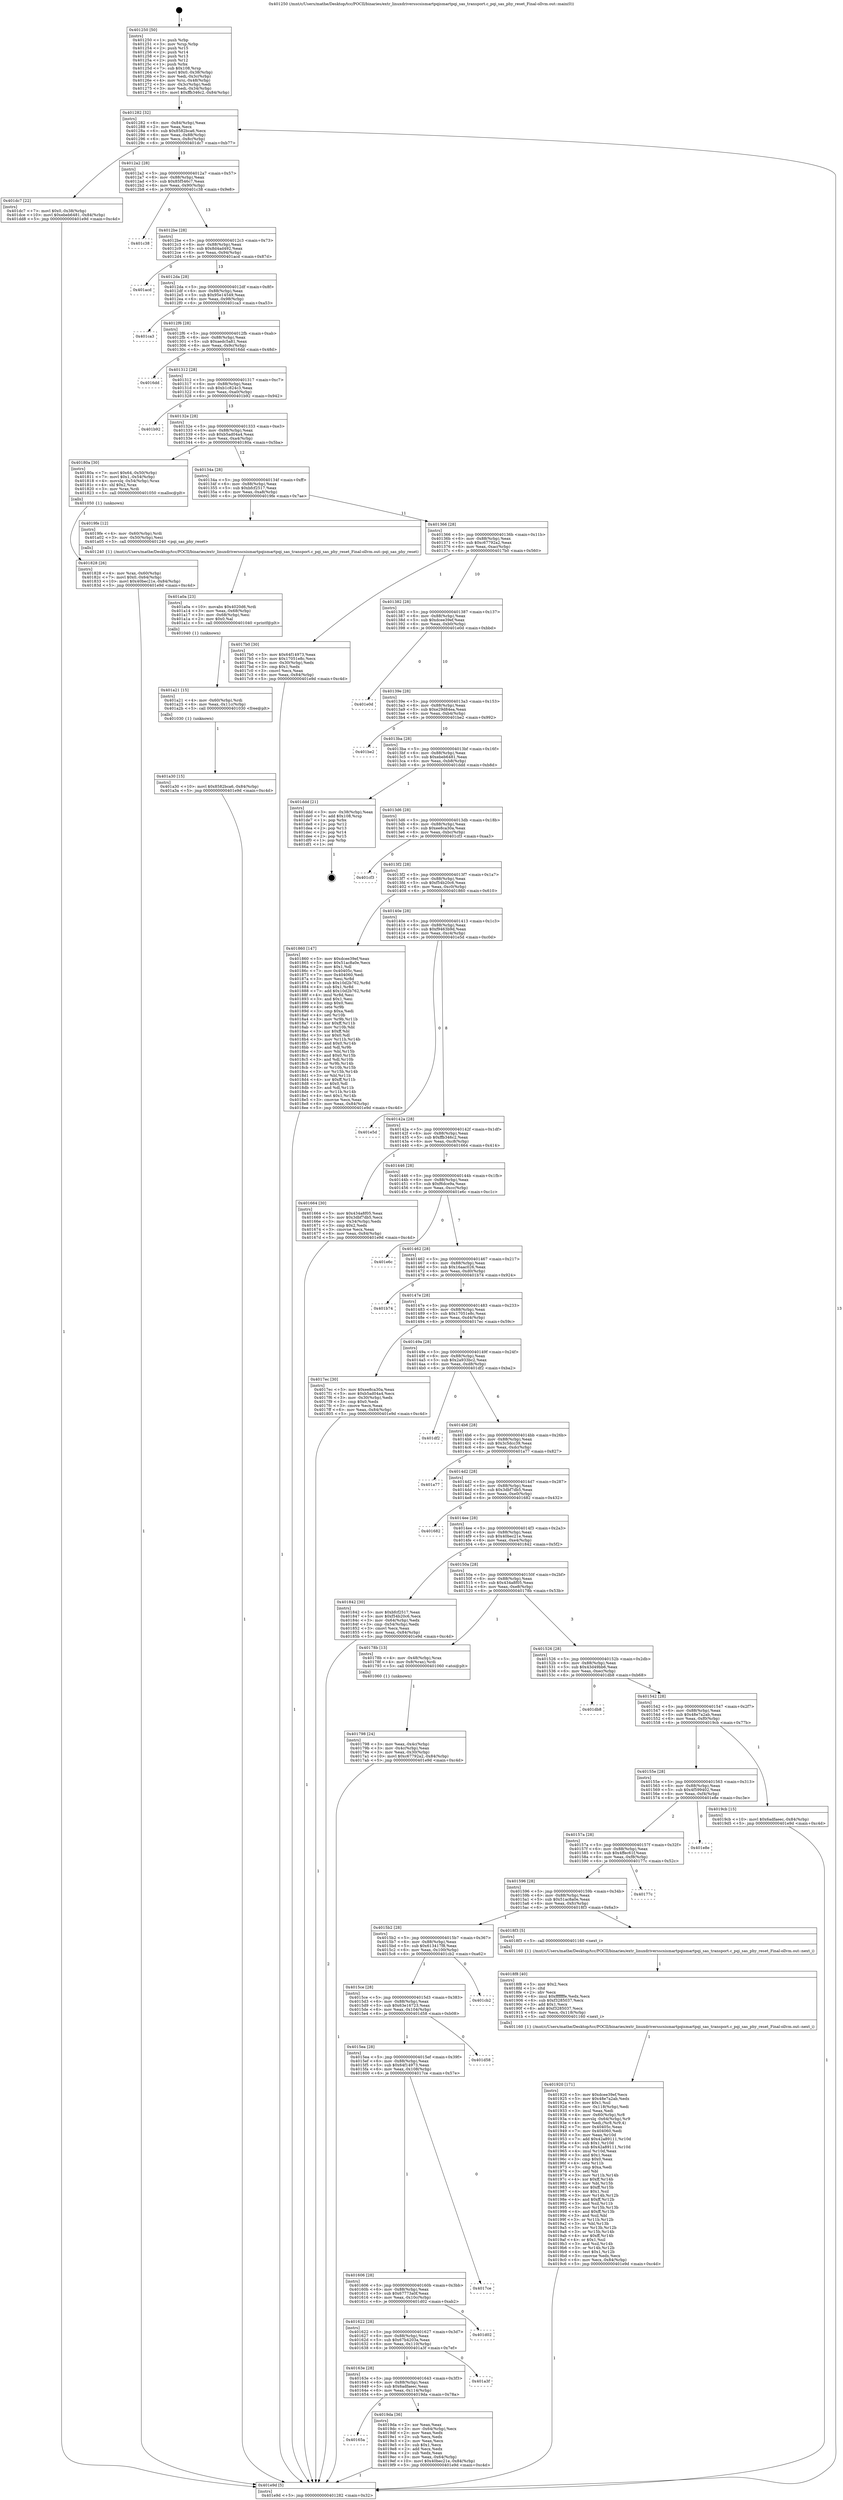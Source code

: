 digraph "0x401250" {
  label = "0x401250 (/mnt/c/Users/mathe/Desktop/tcc/POCII/binaries/extr_linuxdriversscsismartpqismartpqi_sas_transport.c_pqi_sas_phy_reset_Final-ollvm.out::main(0))"
  labelloc = "t"
  node[shape=record]

  Entry [label="",width=0.3,height=0.3,shape=circle,fillcolor=black,style=filled]
  "0x401282" [label="{
     0x401282 [32]\l
     | [instrs]\l
     &nbsp;&nbsp;0x401282 \<+6\>: mov -0x84(%rbp),%eax\l
     &nbsp;&nbsp;0x401288 \<+2\>: mov %eax,%ecx\l
     &nbsp;&nbsp;0x40128a \<+6\>: sub $0x8582bca6,%ecx\l
     &nbsp;&nbsp;0x401290 \<+6\>: mov %eax,-0x88(%rbp)\l
     &nbsp;&nbsp;0x401296 \<+6\>: mov %ecx,-0x8c(%rbp)\l
     &nbsp;&nbsp;0x40129c \<+6\>: je 0000000000401dc7 \<main+0xb77\>\l
  }"]
  "0x401dc7" [label="{
     0x401dc7 [22]\l
     | [instrs]\l
     &nbsp;&nbsp;0x401dc7 \<+7\>: movl $0x0,-0x38(%rbp)\l
     &nbsp;&nbsp;0x401dce \<+10\>: movl $0xebeb6481,-0x84(%rbp)\l
     &nbsp;&nbsp;0x401dd8 \<+5\>: jmp 0000000000401e9d \<main+0xc4d\>\l
  }"]
  "0x4012a2" [label="{
     0x4012a2 [28]\l
     | [instrs]\l
     &nbsp;&nbsp;0x4012a2 \<+5\>: jmp 00000000004012a7 \<main+0x57\>\l
     &nbsp;&nbsp;0x4012a7 \<+6\>: mov -0x88(%rbp),%eax\l
     &nbsp;&nbsp;0x4012ad \<+5\>: sub $0x85f546c7,%eax\l
     &nbsp;&nbsp;0x4012b2 \<+6\>: mov %eax,-0x90(%rbp)\l
     &nbsp;&nbsp;0x4012b8 \<+6\>: je 0000000000401c38 \<main+0x9e8\>\l
  }"]
  Exit [label="",width=0.3,height=0.3,shape=circle,fillcolor=black,style=filled,peripheries=2]
  "0x401c38" [label="{
     0x401c38\l
  }", style=dashed]
  "0x4012be" [label="{
     0x4012be [28]\l
     | [instrs]\l
     &nbsp;&nbsp;0x4012be \<+5\>: jmp 00000000004012c3 \<main+0x73\>\l
     &nbsp;&nbsp;0x4012c3 \<+6\>: mov -0x88(%rbp),%eax\l
     &nbsp;&nbsp;0x4012c9 \<+5\>: sub $0x8d4ad492,%eax\l
     &nbsp;&nbsp;0x4012ce \<+6\>: mov %eax,-0x94(%rbp)\l
     &nbsp;&nbsp;0x4012d4 \<+6\>: je 0000000000401acd \<main+0x87d\>\l
  }"]
  "0x401a30" [label="{
     0x401a30 [15]\l
     | [instrs]\l
     &nbsp;&nbsp;0x401a30 \<+10\>: movl $0x8582bca6,-0x84(%rbp)\l
     &nbsp;&nbsp;0x401a3a \<+5\>: jmp 0000000000401e9d \<main+0xc4d\>\l
  }"]
  "0x401acd" [label="{
     0x401acd\l
  }", style=dashed]
  "0x4012da" [label="{
     0x4012da [28]\l
     | [instrs]\l
     &nbsp;&nbsp;0x4012da \<+5\>: jmp 00000000004012df \<main+0x8f\>\l
     &nbsp;&nbsp;0x4012df \<+6\>: mov -0x88(%rbp),%eax\l
     &nbsp;&nbsp;0x4012e5 \<+5\>: sub $0x95e14549,%eax\l
     &nbsp;&nbsp;0x4012ea \<+6\>: mov %eax,-0x98(%rbp)\l
     &nbsp;&nbsp;0x4012f0 \<+6\>: je 0000000000401ca3 \<main+0xa53\>\l
  }"]
  "0x401a21" [label="{
     0x401a21 [15]\l
     | [instrs]\l
     &nbsp;&nbsp;0x401a21 \<+4\>: mov -0x60(%rbp),%rdi\l
     &nbsp;&nbsp;0x401a25 \<+6\>: mov %eax,-0x11c(%rbp)\l
     &nbsp;&nbsp;0x401a2b \<+5\>: call 0000000000401030 \<free@plt\>\l
     | [calls]\l
     &nbsp;&nbsp;0x401030 \{1\} (unknown)\l
  }"]
  "0x401ca3" [label="{
     0x401ca3\l
  }", style=dashed]
  "0x4012f6" [label="{
     0x4012f6 [28]\l
     | [instrs]\l
     &nbsp;&nbsp;0x4012f6 \<+5\>: jmp 00000000004012fb \<main+0xab\>\l
     &nbsp;&nbsp;0x4012fb \<+6\>: mov -0x88(%rbp),%eax\l
     &nbsp;&nbsp;0x401301 \<+5\>: sub $0xaedc5a81,%eax\l
     &nbsp;&nbsp;0x401306 \<+6\>: mov %eax,-0x9c(%rbp)\l
     &nbsp;&nbsp;0x40130c \<+6\>: je 00000000004016dd \<main+0x48d\>\l
  }"]
  "0x401a0a" [label="{
     0x401a0a [23]\l
     | [instrs]\l
     &nbsp;&nbsp;0x401a0a \<+10\>: movabs $0x4020d6,%rdi\l
     &nbsp;&nbsp;0x401a14 \<+3\>: mov %eax,-0x68(%rbp)\l
     &nbsp;&nbsp;0x401a17 \<+3\>: mov -0x68(%rbp),%esi\l
     &nbsp;&nbsp;0x401a1a \<+2\>: mov $0x0,%al\l
     &nbsp;&nbsp;0x401a1c \<+5\>: call 0000000000401040 \<printf@plt\>\l
     | [calls]\l
     &nbsp;&nbsp;0x401040 \{1\} (unknown)\l
  }"]
  "0x4016dd" [label="{
     0x4016dd\l
  }", style=dashed]
  "0x401312" [label="{
     0x401312 [28]\l
     | [instrs]\l
     &nbsp;&nbsp;0x401312 \<+5\>: jmp 0000000000401317 \<main+0xc7\>\l
     &nbsp;&nbsp;0x401317 \<+6\>: mov -0x88(%rbp),%eax\l
     &nbsp;&nbsp;0x40131d \<+5\>: sub $0xb1c824c3,%eax\l
     &nbsp;&nbsp;0x401322 \<+6\>: mov %eax,-0xa0(%rbp)\l
     &nbsp;&nbsp;0x401328 \<+6\>: je 0000000000401b92 \<main+0x942\>\l
  }"]
  "0x40165a" [label="{
     0x40165a\l
  }", style=dashed]
  "0x401b92" [label="{
     0x401b92\l
  }", style=dashed]
  "0x40132e" [label="{
     0x40132e [28]\l
     | [instrs]\l
     &nbsp;&nbsp;0x40132e \<+5\>: jmp 0000000000401333 \<main+0xe3\>\l
     &nbsp;&nbsp;0x401333 \<+6\>: mov -0x88(%rbp),%eax\l
     &nbsp;&nbsp;0x401339 \<+5\>: sub $0xb5ad04a4,%eax\l
     &nbsp;&nbsp;0x40133e \<+6\>: mov %eax,-0xa4(%rbp)\l
     &nbsp;&nbsp;0x401344 \<+6\>: je 000000000040180a \<main+0x5ba\>\l
  }"]
  "0x4019da" [label="{
     0x4019da [36]\l
     | [instrs]\l
     &nbsp;&nbsp;0x4019da \<+2\>: xor %eax,%eax\l
     &nbsp;&nbsp;0x4019dc \<+3\>: mov -0x64(%rbp),%ecx\l
     &nbsp;&nbsp;0x4019df \<+2\>: mov %eax,%edx\l
     &nbsp;&nbsp;0x4019e1 \<+2\>: sub %ecx,%edx\l
     &nbsp;&nbsp;0x4019e3 \<+2\>: mov %eax,%ecx\l
     &nbsp;&nbsp;0x4019e5 \<+3\>: sub $0x1,%ecx\l
     &nbsp;&nbsp;0x4019e8 \<+2\>: add %ecx,%edx\l
     &nbsp;&nbsp;0x4019ea \<+2\>: sub %edx,%eax\l
     &nbsp;&nbsp;0x4019ec \<+3\>: mov %eax,-0x64(%rbp)\l
     &nbsp;&nbsp;0x4019ef \<+10\>: movl $0x40bec21e,-0x84(%rbp)\l
     &nbsp;&nbsp;0x4019f9 \<+5\>: jmp 0000000000401e9d \<main+0xc4d\>\l
  }"]
  "0x40180a" [label="{
     0x40180a [30]\l
     | [instrs]\l
     &nbsp;&nbsp;0x40180a \<+7\>: movl $0x64,-0x50(%rbp)\l
     &nbsp;&nbsp;0x401811 \<+7\>: movl $0x1,-0x54(%rbp)\l
     &nbsp;&nbsp;0x401818 \<+4\>: movslq -0x54(%rbp),%rax\l
     &nbsp;&nbsp;0x40181c \<+4\>: shl $0x2,%rax\l
     &nbsp;&nbsp;0x401820 \<+3\>: mov %rax,%rdi\l
     &nbsp;&nbsp;0x401823 \<+5\>: call 0000000000401050 \<malloc@plt\>\l
     | [calls]\l
     &nbsp;&nbsp;0x401050 \{1\} (unknown)\l
  }"]
  "0x40134a" [label="{
     0x40134a [28]\l
     | [instrs]\l
     &nbsp;&nbsp;0x40134a \<+5\>: jmp 000000000040134f \<main+0xff\>\l
     &nbsp;&nbsp;0x40134f \<+6\>: mov -0x88(%rbp),%eax\l
     &nbsp;&nbsp;0x401355 \<+5\>: sub $0xbfcf2517,%eax\l
     &nbsp;&nbsp;0x40135a \<+6\>: mov %eax,-0xa8(%rbp)\l
     &nbsp;&nbsp;0x401360 \<+6\>: je 00000000004019fe \<main+0x7ae\>\l
  }"]
  "0x40163e" [label="{
     0x40163e [28]\l
     | [instrs]\l
     &nbsp;&nbsp;0x40163e \<+5\>: jmp 0000000000401643 \<main+0x3f3\>\l
     &nbsp;&nbsp;0x401643 \<+6\>: mov -0x88(%rbp),%eax\l
     &nbsp;&nbsp;0x401649 \<+5\>: sub $0x6adfaeec,%eax\l
     &nbsp;&nbsp;0x40164e \<+6\>: mov %eax,-0x114(%rbp)\l
     &nbsp;&nbsp;0x401654 \<+6\>: je 00000000004019da \<main+0x78a\>\l
  }"]
  "0x4019fe" [label="{
     0x4019fe [12]\l
     | [instrs]\l
     &nbsp;&nbsp;0x4019fe \<+4\>: mov -0x60(%rbp),%rdi\l
     &nbsp;&nbsp;0x401a02 \<+3\>: mov -0x50(%rbp),%esi\l
     &nbsp;&nbsp;0x401a05 \<+5\>: call 0000000000401240 \<pqi_sas_phy_reset\>\l
     | [calls]\l
     &nbsp;&nbsp;0x401240 \{1\} (/mnt/c/Users/mathe/Desktop/tcc/POCII/binaries/extr_linuxdriversscsismartpqismartpqi_sas_transport.c_pqi_sas_phy_reset_Final-ollvm.out::pqi_sas_phy_reset)\l
  }"]
  "0x401366" [label="{
     0x401366 [28]\l
     | [instrs]\l
     &nbsp;&nbsp;0x401366 \<+5\>: jmp 000000000040136b \<main+0x11b\>\l
     &nbsp;&nbsp;0x40136b \<+6\>: mov -0x88(%rbp),%eax\l
     &nbsp;&nbsp;0x401371 \<+5\>: sub $0xc67792a2,%eax\l
     &nbsp;&nbsp;0x401376 \<+6\>: mov %eax,-0xac(%rbp)\l
     &nbsp;&nbsp;0x40137c \<+6\>: je 00000000004017b0 \<main+0x560\>\l
  }"]
  "0x401a3f" [label="{
     0x401a3f\l
  }", style=dashed]
  "0x4017b0" [label="{
     0x4017b0 [30]\l
     | [instrs]\l
     &nbsp;&nbsp;0x4017b0 \<+5\>: mov $0x64f14973,%eax\l
     &nbsp;&nbsp;0x4017b5 \<+5\>: mov $0x17051e8c,%ecx\l
     &nbsp;&nbsp;0x4017ba \<+3\>: mov -0x30(%rbp),%edx\l
     &nbsp;&nbsp;0x4017bd \<+3\>: cmp $0x1,%edx\l
     &nbsp;&nbsp;0x4017c0 \<+3\>: cmovl %ecx,%eax\l
     &nbsp;&nbsp;0x4017c3 \<+6\>: mov %eax,-0x84(%rbp)\l
     &nbsp;&nbsp;0x4017c9 \<+5\>: jmp 0000000000401e9d \<main+0xc4d\>\l
  }"]
  "0x401382" [label="{
     0x401382 [28]\l
     | [instrs]\l
     &nbsp;&nbsp;0x401382 \<+5\>: jmp 0000000000401387 \<main+0x137\>\l
     &nbsp;&nbsp;0x401387 \<+6\>: mov -0x88(%rbp),%eax\l
     &nbsp;&nbsp;0x40138d \<+5\>: sub $0xdcee39ef,%eax\l
     &nbsp;&nbsp;0x401392 \<+6\>: mov %eax,-0xb0(%rbp)\l
     &nbsp;&nbsp;0x401398 \<+6\>: je 0000000000401e0d \<main+0xbbd\>\l
  }"]
  "0x401622" [label="{
     0x401622 [28]\l
     | [instrs]\l
     &nbsp;&nbsp;0x401622 \<+5\>: jmp 0000000000401627 \<main+0x3d7\>\l
     &nbsp;&nbsp;0x401627 \<+6\>: mov -0x88(%rbp),%eax\l
     &nbsp;&nbsp;0x40162d \<+5\>: sub $0x67b4203a,%eax\l
     &nbsp;&nbsp;0x401632 \<+6\>: mov %eax,-0x110(%rbp)\l
     &nbsp;&nbsp;0x401638 \<+6\>: je 0000000000401a3f \<main+0x7ef\>\l
  }"]
  "0x401e0d" [label="{
     0x401e0d\l
  }", style=dashed]
  "0x40139e" [label="{
     0x40139e [28]\l
     | [instrs]\l
     &nbsp;&nbsp;0x40139e \<+5\>: jmp 00000000004013a3 \<main+0x153\>\l
     &nbsp;&nbsp;0x4013a3 \<+6\>: mov -0x88(%rbp),%eax\l
     &nbsp;&nbsp;0x4013a9 \<+5\>: sub $0xe29d84ea,%eax\l
     &nbsp;&nbsp;0x4013ae \<+6\>: mov %eax,-0xb4(%rbp)\l
     &nbsp;&nbsp;0x4013b4 \<+6\>: je 0000000000401be2 \<main+0x992\>\l
  }"]
  "0x401d02" [label="{
     0x401d02\l
  }", style=dashed]
  "0x401be2" [label="{
     0x401be2\l
  }", style=dashed]
  "0x4013ba" [label="{
     0x4013ba [28]\l
     | [instrs]\l
     &nbsp;&nbsp;0x4013ba \<+5\>: jmp 00000000004013bf \<main+0x16f\>\l
     &nbsp;&nbsp;0x4013bf \<+6\>: mov -0x88(%rbp),%eax\l
     &nbsp;&nbsp;0x4013c5 \<+5\>: sub $0xebeb6481,%eax\l
     &nbsp;&nbsp;0x4013ca \<+6\>: mov %eax,-0xb8(%rbp)\l
     &nbsp;&nbsp;0x4013d0 \<+6\>: je 0000000000401ddd \<main+0xb8d\>\l
  }"]
  "0x401606" [label="{
     0x401606 [28]\l
     | [instrs]\l
     &nbsp;&nbsp;0x401606 \<+5\>: jmp 000000000040160b \<main+0x3bb\>\l
     &nbsp;&nbsp;0x40160b \<+6\>: mov -0x88(%rbp),%eax\l
     &nbsp;&nbsp;0x401611 \<+5\>: sub $0x67773a0f,%eax\l
     &nbsp;&nbsp;0x401616 \<+6\>: mov %eax,-0x10c(%rbp)\l
     &nbsp;&nbsp;0x40161c \<+6\>: je 0000000000401d02 \<main+0xab2\>\l
  }"]
  "0x401ddd" [label="{
     0x401ddd [21]\l
     | [instrs]\l
     &nbsp;&nbsp;0x401ddd \<+3\>: mov -0x38(%rbp),%eax\l
     &nbsp;&nbsp;0x401de0 \<+7\>: add $0x108,%rsp\l
     &nbsp;&nbsp;0x401de7 \<+1\>: pop %rbx\l
     &nbsp;&nbsp;0x401de8 \<+2\>: pop %r12\l
     &nbsp;&nbsp;0x401dea \<+2\>: pop %r13\l
     &nbsp;&nbsp;0x401dec \<+2\>: pop %r14\l
     &nbsp;&nbsp;0x401dee \<+2\>: pop %r15\l
     &nbsp;&nbsp;0x401df0 \<+1\>: pop %rbp\l
     &nbsp;&nbsp;0x401df1 \<+1\>: ret\l
  }"]
  "0x4013d6" [label="{
     0x4013d6 [28]\l
     | [instrs]\l
     &nbsp;&nbsp;0x4013d6 \<+5\>: jmp 00000000004013db \<main+0x18b\>\l
     &nbsp;&nbsp;0x4013db \<+6\>: mov -0x88(%rbp),%eax\l
     &nbsp;&nbsp;0x4013e1 \<+5\>: sub $0xee8ca30a,%eax\l
     &nbsp;&nbsp;0x4013e6 \<+6\>: mov %eax,-0xbc(%rbp)\l
     &nbsp;&nbsp;0x4013ec \<+6\>: je 0000000000401cf3 \<main+0xaa3\>\l
  }"]
  "0x4017ce" [label="{
     0x4017ce\l
  }", style=dashed]
  "0x401cf3" [label="{
     0x401cf3\l
  }", style=dashed]
  "0x4013f2" [label="{
     0x4013f2 [28]\l
     | [instrs]\l
     &nbsp;&nbsp;0x4013f2 \<+5\>: jmp 00000000004013f7 \<main+0x1a7\>\l
     &nbsp;&nbsp;0x4013f7 \<+6\>: mov -0x88(%rbp),%eax\l
     &nbsp;&nbsp;0x4013fd \<+5\>: sub $0xf54b20c6,%eax\l
     &nbsp;&nbsp;0x401402 \<+6\>: mov %eax,-0xc0(%rbp)\l
     &nbsp;&nbsp;0x401408 \<+6\>: je 0000000000401860 \<main+0x610\>\l
  }"]
  "0x4015ea" [label="{
     0x4015ea [28]\l
     | [instrs]\l
     &nbsp;&nbsp;0x4015ea \<+5\>: jmp 00000000004015ef \<main+0x39f\>\l
     &nbsp;&nbsp;0x4015ef \<+6\>: mov -0x88(%rbp),%eax\l
     &nbsp;&nbsp;0x4015f5 \<+5\>: sub $0x64f14973,%eax\l
     &nbsp;&nbsp;0x4015fa \<+6\>: mov %eax,-0x108(%rbp)\l
     &nbsp;&nbsp;0x401600 \<+6\>: je 00000000004017ce \<main+0x57e\>\l
  }"]
  "0x401860" [label="{
     0x401860 [147]\l
     | [instrs]\l
     &nbsp;&nbsp;0x401860 \<+5\>: mov $0xdcee39ef,%eax\l
     &nbsp;&nbsp;0x401865 \<+5\>: mov $0x51ac8a0e,%ecx\l
     &nbsp;&nbsp;0x40186a \<+2\>: mov $0x1,%dl\l
     &nbsp;&nbsp;0x40186c \<+7\>: mov 0x40405c,%esi\l
     &nbsp;&nbsp;0x401873 \<+7\>: mov 0x404060,%edi\l
     &nbsp;&nbsp;0x40187a \<+3\>: mov %esi,%r8d\l
     &nbsp;&nbsp;0x40187d \<+7\>: sub $0x10d2b762,%r8d\l
     &nbsp;&nbsp;0x401884 \<+4\>: sub $0x1,%r8d\l
     &nbsp;&nbsp;0x401888 \<+7\>: add $0x10d2b762,%r8d\l
     &nbsp;&nbsp;0x40188f \<+4\>: imul %r8d,%esi\l
     &nbsp;&nbsp;0x401893 \<+3\>: and $0x1,%esi\l
     &nbsp;&nbsp;0x401896 \<+3\>: cmp $0x0,%esi\l
     &nbsp;&nbsp;0x401899 \<+4\>: sete %r9b\l
     &nbsp;&nbsp;0x40189d \<+3\>: cmp $0xa,%edi\l
     &nbsp;&nbsp;0x4018a0 \<+4\>: setl %r10b\l
     &nbsp;&nbsp;0x4018a4 \<+3\>: mov %r9b,%r11b\l
     &nbsp;&nbsp;0x4018a7 \<+4\>: xor $0xff,%r11b\l
     &nbsp;&nbsp;0x4018ab \<+3\>: mov %r10b,%bl\l
     &nbsp;&nbsp;0x4018ae \<+3\>: xor $0xff,%bl\l
     &nbsp;&nbsp;0x4018b1 \<+3\>: xor $0x0,%dl\l
     &nbsp;&nbsp;0x4018b4 \<+3\>: mov %r11b,%r14b\l
     &nbsp;&nbsp;0x4018b7 \<+4\>: and $0x0,%r14b\l
     &nbsp;&nbsp;0x4018bb \<+3\>: and %dl,%r9b\l
     &nbsp;&nbsp;0x4018be \<+3\>: mov %bl,%r15b\l
     &nbsp;&nbsp;0x4018c1 \<+4\>: and $0x0,%r15b\l
     &nbsp;&nbsp;0x4018c5 \<+3\>: and %dl,%r10b\l
     &nbsp;&nbsp;0x4018c8 \<+3\>: or %r9b,%r14b\l
     &nbsp;&nbsp;0x4018cb \<+3\>: or %r10b,%r15b\l
     &nbsp;&nbsp;0x4018ce \<+3\>: xor %r15b,%r14b\l
     &nbsp;&nbsp;0x4018d1 \<+3\>: or %bl,%r11b\l
     &nbsp;&nbsp;0x4018d4 \<+4\>: xor $0xff,%r11b\l
     &nbsp;&nbsp;0x4018d8 \<+3\>: or $0x0,%dl\l
     &nbsp;&nbsp;0x4018db \<+3\>: and %dl,%r11b\l
     &nbsp;&nbsp;0x4018de \<+3\>: or %r11b,%r14b\l
     &nbsp;&nbsp;0x4018e1 \<+4\>: test $0x1,%r14b\l
     &nbsp;&nbsp;0x4018e5 \<+3\>: cmovne %ecx,%eax\l
     &nbsp;&nbsp;0x4018e8 \<+6\>: mov %eax,-0x84(%rbp)\l
     &nbsp;&nbsp;0x4018ee \<+5\>: jmp 0000000000401e9d \<main+0xc4d\>\l
  }"]
  "0x40140e" [label="{
     0x40140e [28]\l
     | [instrs]\l
     &nbsp;&nbsp;0x40140e \<+5\>: jmp 0000000000401413 \<main+0x1c3\>\l
     &nbsp;&nbsp;0x401413 \<+6\>: mov -0x88(%rbp),%eax\l
     &nbsp;&nbsp;0x401419 \<+5\>: sub $0xf9463b9d,%eax\l
     &nbsp;&nbsp;0x40141e \<+6\>: mov %eax,-0xc4(%rbp)\l
     &nbsp;&nbsp;0x401424 \<+6\>: je 0000000000401e5d \<main+0xc0d\>\l
  }"]
  "0x401d58" [label="{
     0x401d58\l
  }", style=dashed]
  "0x401e5d" [label="{
     0x401e5d\l
  }", style=dashed]
  "0x40142a" [label="{
     0x40142a [28]\l
     | [instrs]\l
     &nbsp;&nbsp;0x40142a \<+5\>: jmp 000000000040142f \<main+0x1df\>\l
     &nbsp;&nbsp;0x40142f \<+6\>: mov -0x88(%rbp),%eax\l
     &nbsp;&nbsp;0x401435 \<+5\>: sub $0xffb346c2,%eax\l
     &nbsp;&nbsp;0x40143a \<+6\>: mov %eax,-0xc8(%rbp)\l
     &nbsp;&nbsp;0x401440 \<+6\>: je 0000000000401664 \<main+0x414\>\l
  }"]
  "0x4015ce" [label="{
     0x4015ce [28]\l
     | [instrs]\l
     &nbsp;&nbsp;0x4015ce \<+5\>: jmp 00000000004015d3 \<main+0x383\>\l
     &nbsp;&nbsp;0x4015d3 \<+6\>: mov -0x88(%rbp),%eax\l
     &nbsp;&nbsp;0x4015d9 \<+5\>: sub $0x63e16723,%eax\l
     &nbsp;&nbsp;0x4015de \<+6\>: mov %eax,-0x104(%rbp)\l
     &nbsp;&nbsp;0x4015e4 \<+6\>: je 0000000000401d58 \<main+0xb08\>\l
  }"]
  "0x401664" [label="{
     0x401664 [30]\l
     | [instrs]\l
     &nbsp;&nbsp;0x401664 \<+5\>: mov $0x434a8f05,%eax\l
     &nbsp;&nbsp;0x401669 \<+5\>: mov $0x3dbf7db5,%ecx\l
     &nbsp;&nbsp;0x40166e \<+3\>: mov -0x34(%rbp),%edx\l
     &nbsp;&nbsp;0x401671 \<+3\>: cmp $0x2,%edx\l
     &nbsp;&nbsp;0x401674 \<+3\>: cmovne %ecx,%eax\l
     &nbsp;&nbsp;0x401677 \<+6\>: mov %eax,-0x84(%rbp)\l
     &nbsp;&nbsp;0x40167d \<+5\>: jmp 0000000000401e9d \<main+0xc4d\>\l
  }"]
  "0x401446" [label="{
     0x401446 [28]\l
     | [instrs]\l
     &nbsp;&nbsp;0x401446 \<+5\>: jmp 000000000040144b \<main+0x1fb\>\l
     &nbsp;&nbsp;0x40144b \<+6\>: mov -0x88(%rbp),%eax\l
     &nbsp;&nbsp;0x401451 \<+5\>: sub $0xf6dce9a,%eax\l
     &nbsp;&nbsp;0x401456 \<+6\>: mov %eax,-0xcc(%rbp)\l
     &nbsp;&nbsp;0x40145c \<+6\>: je 0000000000401e6c \<main+0xc1c\>\l
  }"]
  "0x401e9d" [label="{
     0x401e9d [5]\l
     | [instrs]\l
     &nbsp;&nbsp;0x401e9d \<+5\>: jmp 0000000000401282 \<main+0x32\>\l
  }"]
  "0x401250" [label="{
     0x401250 [50]\l
     | [instrs]\l
     &nbsp;&nbsp;0x401250 \<+1\>: push %rbp\l
     &nbsp;&nbsp;0x401251 \<+3\>: mov %rsp,%rbp\l
     &nbsp;&nbsp;0x401254 \<+2\>: push %r15\l
     &nbsp;&nbsp;0x401256 \<+2\>: push %r14\l
     &nbsp;&nbsp;0x401258 \<+2\>: push %r13\l
     &nbsp;&nbsp;0x40125a \<+2\>: push %r12\l
     &nbsp;&nbsp;0x40125c \<+1\>: push %rbx\l
     &nbsp;&nbsp;0x40125d \<+7\>: sub $0x108,%rsp\l
     &nbsp;&nbsp;0x401264 \<+7\>: movl $0x0,-0x38(%rbp)\l
     &nbsp;&nbsp;0x40126b \<+3\>: mov %edi,-0x3c(%rbp)\l
     &nbsp;&nbsp;0x40126e \<+4\>: mov %rsi,-0x48(%rbp)\l
     &nbsp;&nbsp;0x401272 \<+3\>: mov -0x3c(%rbp),%edi\l
     &nbsp;&nbsp;0x401275 \<+3\>: mov %edi,-0x34(%rbp)\l
     &nbsp;&nbsp;0x401278 \<+10\>: movl $0xffb346c2,-0x84(%rbp)\l
  }"]
  "0x401cb2" [label="{
     0x401cb2\l
  }", style=dashed]
  "0x401e6c" [label="{
     0x401e6c\l
  }", style=dashed]
  "0x401462" [label="{
     0x401462 [28]\l
     | [instrs]\l
     &nbsp;&nbsp;0x401462 \<+5\>: jmp 0000000000401467 \<main+0x217\>\l
     &nbsp;&nbsp;0x401467 \<+6\>: mov -0x88(%rbp),%eax\l
     &nbsp;&nbsp;0x40146d \<+5\>: sub $0x16aac026,%eax\l
     &nbsp;&nbsp;0x401472 \<+6\>: mov %eax,-0xd0(%rbp)\l
     &nbsp;&nbsp;0x401478 \<+6\>: je 0000000000401b74 \<main+0x924\>\l
  }"]
  "0x401920" [label="{
     0x401920 [171]\l
     | [instrs]\l
     &nbsp;&nbsp;0x401920 \<+5\>: mov $0xdcee39ef,%ecx\l
     &nbsp;&nbsp;0x401925 \<+5\>: mov $0x48e7a2ab,%edx\l
     &nbsp;&nbsp;0x40192a \<+3\>: mov $0x1,%sil\l
     &nbsp;&nbsp;0x40192d \<+6\>: mov -0x118(%rbp),%edi\l
     &nbsp;&nbsp;0x401933 \<+3\>: imul %eax,%edi\l
     &nbsp;&nbsp;0x401936 \<+4\>: mov -0x60(%rbp),%r8\l
     &nbsp;&nbsp;0x40193a \<+4\>: movslq -0x64(%rbp),%r9\l
     &nbsp;&nbsp;0x40193e \<+4\>: mov %edi,(%r8,%r9,4)\l
     &nbsp;&nbsp;0x401942 \<+7\>: mov 0x40405c,%eax\l
     &nbsp;&nbsp;0x401949 \<+7\>: mov 0x404060,%edi\l
     &nbsp;&nbsp;0x401950 \<+3\>: mov %eax,%r10d\l
     &nbsp;&nbsp;0x401953 \<+7\>: add $0x42a89111,%r10d\l
     &nbsp;&nbsp;0x40195a \<+4\>: sub $0x1,%r10d\l
     &nbsp;&nbsp;0x40195e \<+7\>: sub $0x42a89111,%r10d\l
     &nbsp;&nbsp;0x401965 \<+4\>: imul %r10d,%eax\l
     &nbsp;&nbsp;0x401969 \<+3\>: and $0x1,%eax\l
     &nbsp;&nbsp;0x40196c \<+3\>: cmp $0x0,%eax\l
     &nbsp;&nbsp;0x40196f \<+4\>: sete %r11b\l
     &nbsp;&nbsp;0x401973 \<+3\>: cmp $0xa,%edi\l
     &nbsp;&nbsp;0x401976 \<+3\>: setl %bl\l
     &nbsp;&nbsp;0x401979 \<+3\>: mov %r11b,%r14b\l
     &nbsp;&nbsp;0x40197c \<+4\>: xor $0xff,%r14b\l
     &nbsp;&nbsp;0x401980 \<+3\>: mov %bl,%r15b\l
     &nbsp;&nbsp;0x401983 \<+4\>: xor $0xff,%r15b\l
     &nbsp;&nbsp;0x401987 \<+4\>: xor $0x1,%sil\l
     &nbsp;&nbsp;0x40198b \<+3\>: mov %r14b,%r12b\l
     &nbsp;&nbsp;0x40198e \<+4\>: and $0xff,%r12b\l
     &nbsp;&nbsp;0x401992 \<+3\>: and %sil,%r11b\l
     &nbsp;&nbsp;0x401995 \<+3\>: mov %r15b,%r13b\l
     &nbsp;&nbsp;0x401998 \<+4\>: and $0xff,%r13b\l
     &nbsp;&nbsp;0x40199c \<+3\>: and %sil,%bl\l
     &nbsp;&nbsp;0x40199f \<+3\>: or %r11b,%r12b\l
     &nbsp;&nbsp;0x4019a2 \<+3\>: or %bl,%r13b\l
     &nbsp;&nbsp;0x4019a5 \<+3\>: xor %r13b,%r12b\l
     &nbsp;&nbsp;0x4019a8 \<+3\>: or %r15b,%r14b\l
     &nbsp;&nbsp;0x4019ab \<+4\>: xor $0xff,%r14b\l
     &nbsp;&nbsp;0x4019af \<+4\>: or $0x1,%sil\l
     &nbsp;&nbsp;0x4019b3 \<+3\>: and %sil,%r14b\l
     &nbsp;&nbsp;0x4019b6 \<+3\>: or %r14b,%r12b\l
     &nbsp;&nbsp;0x4019b9 \<+4\>: test $0x1,%r12b\l
     &nbsp;&nbsp;0x4019bd \<+3\>: cmovne %edx,%ecx\l
     &nbsp;&nbsp;0x4019c0 \<+6\>: mov %ecx,-0x84(%rbp)\l
     &nbsp;&nbsp;0x4019c6 \<+5\>: jmp 0000000000401e9d \<main+0xc4d\>\l
  }"]
  "0x401b74" [label="{
     0x401b74\l
  }", style=dashed]
  "0x40147e" [label="{
     0x40147e [28]\l
     | [instrs]\l
     &nbsp;&nbsp;0x40147e \<+5\>: jmp 0000000000401483 \<main+0x233\>\l
     &nbsp;&nbsp;0x401483 \<+6\>: mov -0x88(%rbp),%eax\l
     &nbsp;&nbsp;0x401489 \<+5\>: sub $0x17051e8c,%eax\l
     &nbsp;&nbsp;0x40148e \<+6\>: mov %eax,-0xd4(%rbp)\l
     &nbsp;&nbsp;0x401494 \<+6\>: je 00000000004017ec \<main+0x59c\>\l
  }"]
  "0x4018f8" [label="{
     0x4018f8 [40]\l
     | [instrs]\l
     &nbsp;&nbsp;0x4018f8 \<+5\>: mov $0x2,%ecx\l
     &nbsp;&nbsp;0x4018fd \<+1\>: cltd\l
     &nbsp;&nbsp;0x4018fe \<+2\>: idiv %ecx\l
     &nbsp;&nbsp;0x401900 \<+6\>: imul $0xfffffffe,%edx,%ecx\l
     &nbsp;&nbsp;0x401906 \<+6\>: sub $0xf3285037,%ecx\l
     &nbsp;&nbsp;0x40190c \<+3\>: add $0x1,%ecx\l
     &nbsp;&nbsp;0x40190f \<+6\>: add $0xf3285037,%ecx\l
     &nbsp;&nbsp;0x401915 \<+6\>: mov %ecx,-0x118(%rbp)\l
     &nbsp;&nbsp;0x40191b \<+5\>: call 0000000000401160 \<next_i\>\l
     | [calls]\l
     &nbsp;&nbsp;0x401160 \{1\} (/mnt/c/Users/mathe/Desktop/tcc/POCII/binaries/extr_linuxdriversscsismartpqismartpqi_sas_transport.c_pqi_sas_phy_reset_Final-ollvm.out::next_i)\l
  }"]
  "0x4017ec" [label="{
     0x4017ec [30]\l
     | [instrs]\l
     &nbsp;&nbsp;0x4017ec \<+5\>: mov $0xee8ca30a,%eax\l
     &nbsp;&nbsp;0x4017f1 \<+5\>: mov $0xb5ad04a4,%ecx\l
     &nbsp;&nbsp;0x4017f6 \<+3\>: mov -0x30(%rbp),%edx\l
     &nbsp;&nbsp;0x4017f9 \<+3\>: cmp $0x0,%edx\l
     &nbsp;&nbsp;0x4017fc \<+3\>: cmove %ecx,%eax\l
     &nbsp;&nbsp;0x4017ff \<+6\>: mov %eax,-0x84(%rbp)\l
     &nbsp;&nbsp;0x401805 \<+5\>: jmp 0000000000401e9d \<main+0xc4d\>\l
  }"]
  "0x40149a" [label="{
     0x40149a [28]\l
     | [instrs]\l
     &nbsp;&nbsp;0x40149a \<+5\>: jmp 000000000040149f \<main+0x24f\>\l
     &nbsp;&nbsp;0x40149f \<+6\>: mov -0x88(%rbp),%eax\l
     &nbsp;&nbsp;0x4014a5 \<+5\>: sub $0x2a933bc2,%eax\l
     &nbsp;&nbsp;0x4014aa \<+6\>: mov %eax,-0xd8(%rbp)\l
     &nbsp;&nbsp;0x4014b0 \<+6\>: je 0000000000401df2 \<main+0xba2\>\l
  }"]
  "0x4015b2" [label="{
     0x4015b2 [28]\l
     | [instrs]\l
     &nbsp;&nbsp;0x4015b2 \<+5\>: jmp 00000000004015b7 \<main+0x367\>\l
     &nbsp;&nbsp;0x4015b7 \<+6\>: mov -0x88(%rbp),%eax\l
     &nbsp;&nbsp;0x4015bd \<+5\>: sub $0x613417f8,%eax\l
     &nbsp;&nbsp;0x4015c2 \<+6\>: mov %eax,-0x100(%rbp)\l
     &nbsp;&nbsp;0x4015c8 \<+6\>: je 0000000000401cb2 \<main+0xa62\>\l
  }"]
  "0x401df2" [label="{
     0x401df2\l
  }", style=dashed]
  "0x4014b6" [label="{
     0x4014b6 [28]\l
     | [instrs]\l
     &nbsp;&nbsp;0x4014b6 \<+5\>: jmp 00000000004014bb \<main+0x26b\>\l
     &nbsp;&nbsp;0x4014bb \<+6\>: mov -0x88(%rbp),%eax\l
     &nbsp;&nbsp;0x4014c1 \<+5\>: sub $0x3c5dcc39,%eax\l
     &nbsp;&nbsp;0x4014c6 \<+6\>: mov %eax,-0xdc(%rbp)\l
     &nbsp;&nbsp;0x4014cc \<+6\>: je 0000000000401a77 \<main+0x827\>\l
  }"]
  "0x4018f3" [label="{
     0x4018f3 [5]\l
     | [instrs]\l
     &nbsp;&nbsp;0x4018f3 \<+5\>: call 0000000000401160 \<next_i\>\l
     | [calls]\l
     &nbsp;&nbsp;0x401160 \{1\} (/mnt/c/Users/mathe/Desktop/tcc/POCII/binaries/extr_linuxdriversscsismartpqismartpqi_sas_transport.c_pqi_sas_phy_reset_Final-ollvm.out::next_i)\l
  }"]
  "0x401a77" [label="{
     0x401a77\l
  }", style=dashed]
  "0x4014d2" [label="{
     0x4014d2 [28]\l
     | [instrs]\l
     &nbsp;&nbsp;0x4014d2 \<+5\>: jmp 00000000004014d7 \<main+0x287\>\l
     &nbsp;&nbsp;0x4014d7 \<+6\>: mov -0x88(%rbp),%eax\l
     &nbsp;&nbsp;0x4014dd \<+5\>: sub $0x3dbf7db5,%eax\l
     &nbsp;&nbsp;0x4014e2 \<+6\>: mov %eax,-0xe0(%rbp)\l
     &nbsp;&nbsp;0x4014e8 \<+6\>: je 0000000000401682 \<main+0x432\>\l
  }"]
  "0x401596" [label="{
     0x401596 [28]\l
     | [instrs]\l
     &nbsp;&nbsp;0x401596 \<+5\>: jmp 000000000040159b \<main+0x34b\>\l
     &nbsp;&nbsp;0x40159b \<+6\>: mov -0x88(%rbp),%eax\l
     &nbsp;&nbsp;0x4015a1 \<+5\>: sub $0x51ac8a0e,%eax\l
     &nbsp;&nbsp;0x4015a6 \<+6\>: mov %eax,-0xfc(%rbp)\l
     &nbsp;&nbsp;0x4015ac \<+6\>: je 00000000004018f3 \<main+0x6a3\>\l
  }"]
  "0x401682" [label="{
     0x401682\l
  }", style=dashed]
  "0x4014ee" [label="{
     0x4014ee [28]\l
     | [instrs]\l
     &nbsp;&nbsp;0x4014ee \<+5\>: jmp 00000000004014f3 \<main+0x2a3\>\l
     &nbsp;&nbsp;0x4014f3 \<+6\>: mov -0x88(%rbp),%eax\l
     &nbsp;&nbsp;0x4014f9 \<+5\>: sub $0x40bec21e,%eax\l
     &nbsp;&nbsp;0x4014fe \<+6\>: mov %eax,-0xe4(%rbp)\l
     &nbsp;&nbsp;0x401504 \<+6\>: je 0000000000401842 \<main+0x5f2\>\l
  }"]
  "0x40177c" [label="{
     0x40177c\l
  }", style=dashed]
  "0x401842" [label="{
     0x401842 [30]\l
     | [instrs]\l
     &nbsp;&nbsp;0x401842 \<+5\>: mov $0xbfcf2517,%eax\l
     &nbsp;&nbsp;0x401847 \<+5\>: mov $0xf54b20c6,%ecx\l
     &nbsp;&nbsp;0x40184c \<+3\>: mov -0x64(%rbp),%edx\l
     &nbsp;&nbsp;0x40184f \<+3\>: cmp -0x54(%rbp),%edx\l
     &nbsp;&nbsp;0x401852 \<+3\>: cmovl %ecx,%eax\l
     &nbsp;&nbsp;0x401855 \<+6\>: mov %eax,-0x84(%rbp)\l
     &nbsp;&nbsp;0x40185b \<+5\>: jmp 0000000000401e9d \<main+0xc4d\>\l
  }"]
  "0x40150a" [label="{
     0x40150a [28]\l
     | [instrs]\l
     &nbsp;&nbsp;0x40150a \<+5\>: jmp 000000000040150f \<main+0x2bf\>\l
     &nbsp;&nbsp;0x40150f \<+6\>: mov -0x88(%rbp),%eax\l
     &nbsp;&nbsp;0x401515 \<+5\>: sub $0x434a8f05,%eax\l
     &nbsp;&nbsp;0x40151a \<+6\>: mov %eax,-0xe8(%rbp)\l
     &nbsp;&nbsp;0x401520 \<+6\>: je 000000000040178b \<main+0x53b\>\l
  }"]
  "0x40157a" [label="{
     0x40157a [28]\l
     | [instrs]\l
     &nbsp;&nbsp;0x40157a \<+5\>: jmp 000000000040157f \<main+0x32f\>\l
     &nbsp;&nbsp;0x40157f \<+6\>: mov -0x88(%rbp),%eax\l
     &nbsp;&nbsp;0x401585 \<+5\>: sub $0x4ffec61f,%eax\l
     &nbsp;&nbsp;0x40158a \<+6\>: mov %eax,-0xf8(%rbp)\l
     &nbsp;&nbsp;0x401590 \<+6\>: je 000000000040177c \<main+0x52c\>\l
  }"]
  "0x40178b" [label="{
     0x40178b [13]\l
     | [instrs]\l
     &nbsp;&nbsp;0x40178b \<+4\>: mov -0x48(%rbp),%rax\l
     &nbsp;&nbsp;0x40178f \<+4\>: mov 0x8(%rax),%rdi\l
     &nbsp;&nbsp;0x401793 \<+5\>: call 0000000000401060 \<atoi@plt\>\l
     | [calls]\l
     &nbsp;&nbsp;0x401060 \{1\} (unknown)\l
  }"]
  "0x401526" [label="{
     0x401526 [28]\l
     | [instrs]\l
     &nbsp;&nbsp;0x401526 \<+5\>: jmp 000000000040152b \<main+0x2db\>\l
     &nbsp;&nbsp;0x40152b \<+6\>: mov -0x88(%rbp),%eax\l
     &nbsp;&nbsp;0x401531 \<+5\>: sub $0x43d49bb6,%eax\l
     &nbsp;&nbsp;0x401536 \<+6\>: mov %eax,-0xec(%rbp)\l
     &nbsp;&nbsp;0x40153c \<+6\>: je 0000000000401db8 \<main+0xb68\>\l
  }"]
  "0x401798" [label="{
     0x401798 [24]\l
     | [instrs]\l
     &nbsp;&nbsp;0x401798 \<+3\>: mov %eax,-0x4c(%rbp)\l
     &nbsp;&nbsp;0x40179b \<+3\>: mov -0x4c(%rbp),%eax\l
     &nbsp;&nbsp;0x40179e \<+3\>: mov %eax,-0x30(%rbp)\l
     &nbsp;&nbsp;0x4017a1 \<+10\>: movl $0xc67792a2,-0x84(%rbp)\l
     &nbsp;&nbsp;0x4017ab \<+5\>: jmp 0000000000401e9d \<main+0xc4d\>\l
  }"]
  "0x401828" [label="{
     0x401828 [26]\l
     | [instrs]\l
     &nbsp;&nbsp;0x401828 \<+4\>: mov %rax,-0x60(%rbp)\l
     &nbsp;&nbsp;0x40182c \<+7\>: movl $0x0,-0x64(%rbp)\l
     &nbsp;&nbsp;0x401833 \<+10\>: movl $0x40bec21e,-0x84(%rbp)\l
     &nbsp;&nbsp;0x40183d \<+5\>: jmp 0000000000401e9d \<main+0xc4d\>\l
  }"]
  "0x401e8e" [label="{
     0x401e8e\l
  }", style=dashed]
  "0x401db8" [label="{
     0x401db8\l
  }", style=dashed]
  "0x401542" [label="{
     0x401542 [28]\l
     | [instrs]\l
     &nbsp;&nbsp;0x401542 \<+5\>: jmp 0000000000401547 \<main+0x2f7\>\l
     &nbsp;&nbsp;0x401547 \<+6\>: mov -0x88(%rbp),%eax\l
     &nbsp;&nbsp;0x40154d \<+5\>: sub $0x48e7a2ab,%eax\l
     &nbsp;&nbsp;0x401552 \<+6\>: mov %eax,-0xf0(%rbp)\l
     &nbsp;&nbsp;0x401558 \<+6\>: je 00000000004019cb \<main+0x77b\>\l
  }"]
  "0x40155e" [label="{
     0x40155e [28]\l
     | [instrs]\l
     &nbsp;&nbsp;0x40155e \<+5\>: jmp 0000000000401563 \<main+0x313\>\l
     &nbsp;&nbsp;0x401563 \<+6\>: mov -0x88(%rbp),%eax\l
     &nbsp;&nbsp;0x401569 \<+5\>: sub $0x4f599402,%eax\l
     &nbsp;&nbsp;0x40156e \<+6\>: mov %eax,-0xf4(%rbp)\l
     &nbsp;&nbsp;0x401574 \<+6\>: je 0000000000401e8e \<main+0xc3e\>\l
  }"]
  "0x4019cb" [label="{
     0x4019cb [15]\l
     | [instrs]\l
     &nbsp;&nbsp;0x4019cb \<+10\>: movl $0x6adfaeec,-0x84(%rbp)\l
     &nbsp;&nbsp;0x4019d5 \<+5\>: jmp 0000000000401e9d \<main+0xc4d\>\l
  }"]
  Entry -> "0x401250" [label=" 1"]
  "0x401282" -> "0x401dc7" [label=" 1"]
  "0x401282" -> "0x4012a2" [label=" 13"]
  "0x401ddd" -> Exit [label=" 1"]
  "0x4012a2" -> "0x401c38" [label=" 0"]
  "0x4012a2" -> "0x4012be" [label=" 13"]
  "0x401dc7" -> "0x401e9d" [label=" 1"]
  "0x4012be" -> "0x401acd" [label=" 0"]
  "0x4012be" -> "0x4012da" [label=" 13"]
  "0x401a30" -> "0x401e9d" [label=" 1"]
  "0x4012da" -> "0x401ca3" [label=" 0"]
  "0x4012da" -> "0x4012f6" [label=" 13"]
  "0x401a21" -> "0x401a30" [label=" 1"]
  "0x4012f6" -> "0x4016dd" [label=" 0"]
  "0x4012f6" -> "0x401312" [label=" 13"]
  "0x401a0a" -> "0x401a21" [label=" 1"]
  "0x401312" -> "0x401b92" [label=" 0"]
  "0x401312" -> "0x40132e" [label=" 13"]
  "0x4019fe" -> "0x401a0a" [label=" 1"]
  "0x40132e" -> "0x40180a" [label=" 1"]
  "0x40132e" -> "0x40134a" [label=" 12"]
  "0x4019da" -> "0x401e9d" [label=" 1"]
  "0x40134a" -> "0x4019fe" [label=" 1"]
  "0x40134a" -> "0x401366" [label=" 11"]
  "0x40163e" -> "0x4019da" [label=" 1"]
  "0x401366" -> "0x4017b0" [label=" 1"]
  "0x401366" -> "0x401382" [label=" 10"]
  "0x40163e" -> "0x40165a" [label=" 0"]
  "0x401382" -> "0x401e0d" [label=" 0"]
  "0x401382" -> "0x40139e" [label=" 10"]
  "0x401622" -> "0x401a3f" [label=" 0"]
  "0x40139e" -> "0x401be2" [label=" 0"]
  "0x40139e" -> "0x4013ba" [label=" 10"]
  "0x401622" -> "0x40163e" [label=" 1"]
  "0x4013ba" -> "0x401ddd" [label=" 1"]
  "0x4013ba" -> "0x4013d6" [label=" 9"]
  "0x401606" -> "0x401d02" [label=" 0"]
  "0x4013d6" -> "0x401cf3" [label=" 0"]
  "0x4013d6" -> "0x4013f2" [label=" 9"]
  "0x401606" -> "0x401622" [label=" 1"]
  "0x4013f2" -> "0x401860" [label=" 1"]
  "0x4013f2" -> "0x40140e" [label=" 8"]
  "0x4015ea" -> "0x4017ce" [label=" 0"]
  "0x40140e" -> "0x401e5d" [label=" 0"]
  "0x40140e" -> "0x40142a" [label=" 8"]
  "0x4015ea" -> "0x401606" [label=" 1"]
  "0x40142a" -> "0x401664" [label=" 1"]
  "0x40142a" -> "0x401446" [label=" 7"]
  "0x401664" -> "0x401e9d" [label=" 1"]
  "0x401250" -> "0x401282" [label=" 1"]
  "0x401e9d" -> "0x401282" [label=" 13"]
  "0x4015ce" -> "0x401d58" [label=" 0"]
  "0x401446" -> "0x401e6c" [label=" 0"]
  "0x401446" -> "0x401462" [label=" 7"]
  "0x4015ce" -> "0x4015ea" [label=" 1"]
  "0x401462" -> "0x401b74" [label=" 0"]
  "0x401462" -> "0x40147e" [label=" 7"]
  "0x4015b2" -> "0x401cb2" [label=" 0"]
  "0x40147e" -> "0x4017ec" [label=" 1"]
  "0x40147e" -> "0x40149a" [label=" 6"]
  "0x4015b2" -> "0x4015ce" [label=" 1"]
  "0x40149a" -> "0x401df2" [label=" 0"]
  "0x40149a" -> "0x4014b6" [label=" 6"]
  "0x4019cb" -> "0x401e9d" [label=" 1"]
  "0x4014b6" -> "0x401a77" [label=" 0"]
  "0x4014b6" -> "0x4014d2" [label=" 6"]
  "0x401920" -> "0x401e9d" [label=" 1"]
  "0x4014d2" -> "0x401682" [label=" 0"]
  "0x4014d2" -> "0x4014ee" [label=" 6"]
  "0x4018f3" -> "0x4018f8" [label=" 1"]
  "0x4014ee" -> "0x401842" [label=" 2"]
  "0x4014ee" -> "0x40150a" [label=" 4"]
  "0x401596" -> "0x4015b2" [label=" 1"]
  "0x40150a" -> "0x40178b" [label=" 1"]
  "0x40150a" -> "0x401526" [label=" 3"]
  "0x40178b" -> "0x401798" [label=" 1"]
  "0x401798" -> "0x401e9d" [label=" 1"]
  "0x4017b0" -> "0x401e9d" [label=" 1"]
  "0x4017ec" -> "0x401e9d" [label=" 1"]
  "0x40180a" -> "0x401828" [label=" 1"]
  "0x401828" -> "0x401e9d" [label=" 1"]
  "0x401842" -> "0x401e9d" [label=" 2"]
  "0x401860" -> "0x401e9d" [label=" 1"]
  "0x4018f8" -> "0x401920" [label=" 1"]
  "0x401526" -> "0x401db8" [label=" 0"]
  "0x401526" -> "0x401542" [label=" 3"]
  "0x40157a" -> "0x401596" [label=" 2"]
  "0x401542" -> "0x4019cb" [label=" 1"]
  "0x401542" -> "0x40155e" [label=" 2"]
  "0x40157a" -> "0x40177c" [label=" 0"]
  "0x40155e" -> "0x401e8e" [label=" 0"]
  "0x40155e" -> "0x40157a" [label=" 2"]
  "0x401596" -> "0x4018f3" [label=" 1"]
}
